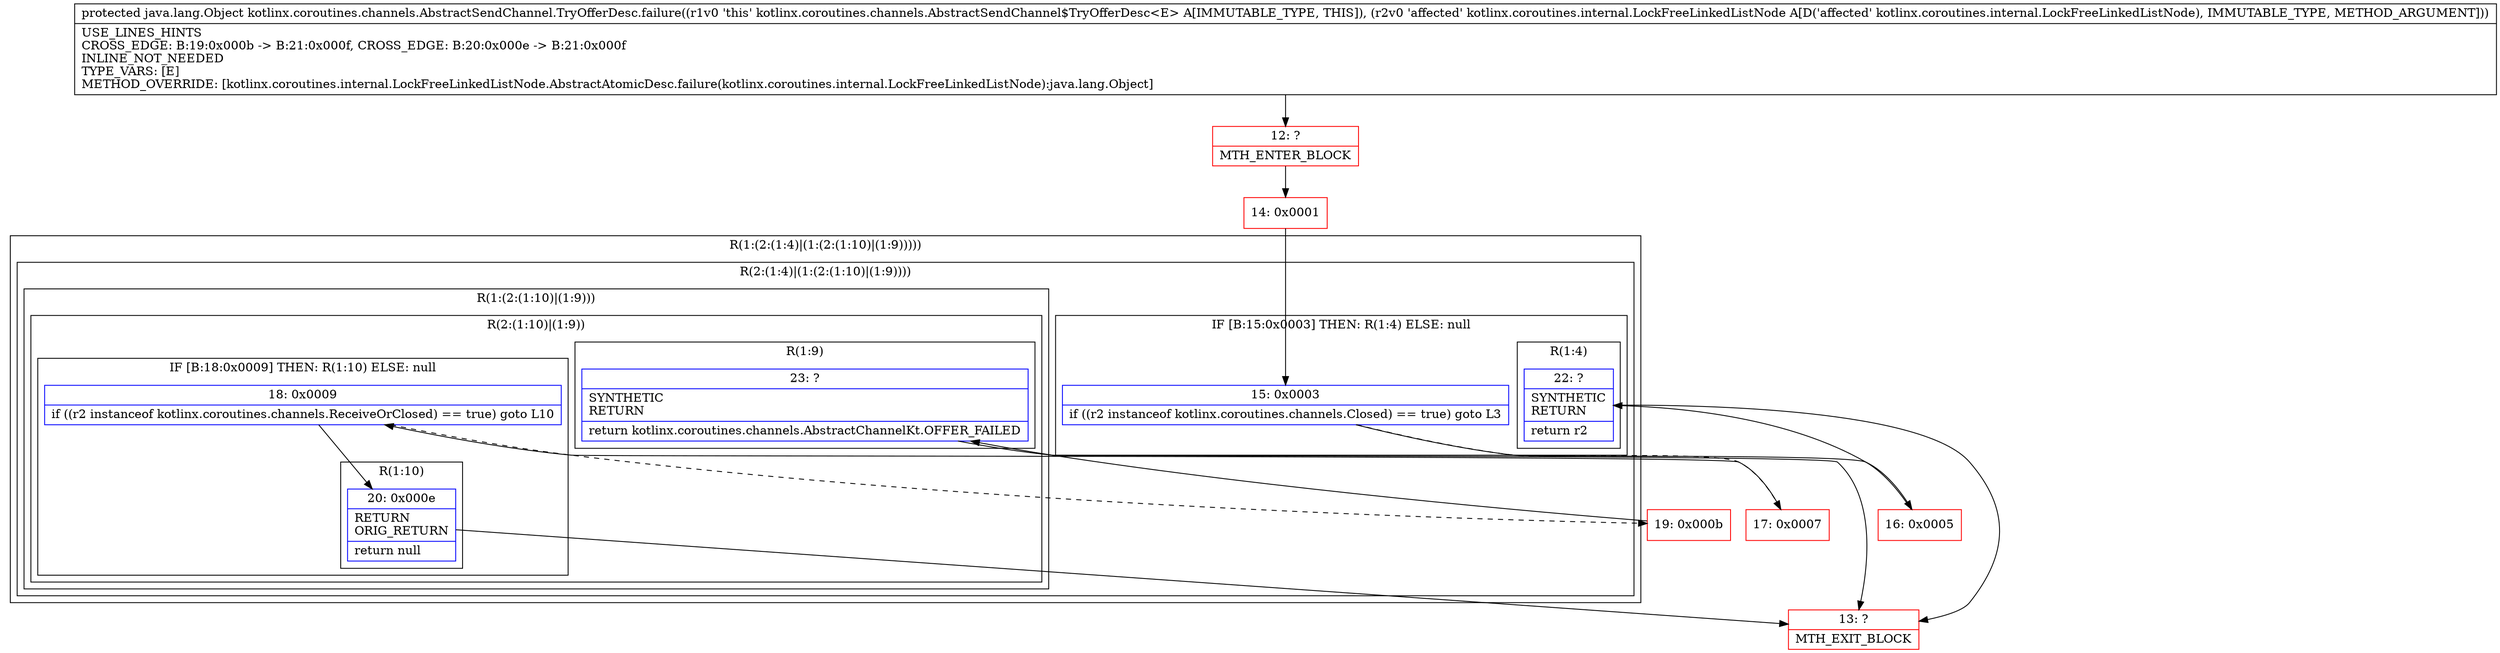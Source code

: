 digraph "CFG forkotlinx.coroutines.channels.AbstractSendChannel.TryOfferDesc.failure(Lkotlinx\/coroutines\/internal\/LockFreeLinkedListNode;)Ljava\/lang\/Object;" {
subgraph cluster_Region_2009915991 {
label = "R(1:(2:(1:4)|(1:(2:(1:10)|(1:9)))))";
node [shape=record,color=blue];
subgraph cluster_Region_1832162147 {
label = "R(2:(1:4)|(1:(2:(1:10)|(1:9))))";
node [shape=record,color=blue];
subgraph cluster_IfRegion_1415638025 {
label = "IF [B:15:0x0003] THEN: R(1:4) ELSE: null";
node [shape=record,color=blue];
Node_15 [shape=record,label="{15\:\ 0x0003|if ((r2 instanceof kotlinx.coroutines.channels.Closed) == true) goto L3\l}"];
subgraph cluster_Region_182906628 {
label = "R(1:4)";
node [shape=record,color=blue];
Node_22 [shape=record,label="{22\:\ ?|SYNTHETIC\lRETURN\l|return r2\l}"];
}
}
subgraph cluster_Region_447248981 {
label = "R(1:(2:(1:10)|(1:9)))";
node [shape=record,color=blue];
subgraph cluster_Region_1397644776 {
label = "R(2:(1:10)|(1:9))";
node [shape=record,color=blue];
subgraph cluster_IfRegion_10351404 {
label = "IF [B:18:0x0009] THEN: R(1:10) ELSE: null";
node [shape=record,color=blue];
Node_18 [shape=record,label="{18\:\ 0x0009|if ((r2 instanceof kotlinx.coroutines.channels.ReceiveOrClosed) == true) goto L10\l}"];
subgraph cluster_Region_1035907828 {
label = "R(1:10)";
node [shape=record,color=blue];
Node_20 [shape=record,label="{20\:\ 0x000e|RETURN\lORIG_RETURN\l|return null\l}"];
}
}
subgraph cluster_Region_1688018372 {
label = "R(1:9)";
node [shape=record,color=blue];
Node_23 [shape=record,label="{23\:\ ?|SYNTHETIC\lRETURN\l|return kotlinx.coroutines.channels.AbstractChannelKt.OFFER_FAILED\l}"];
}
}
}
}
}
Node_12 [shape=record,color=red,label="{12\:\ ?|MTH_ENTER_BLOCK\l}"];
Node_14 [shape=record,color=red,label="{14\:\ 0x0001}"];
Node_16 [shape=record,color=red,label="{16\:\ 0x0005}"];
Node_13 [shape=record,color=red,label="{13\:\ ?|MTH_EXIT_BLOCK\l}"];
Node_17 [shape=record,color=red,label="{17\:\ 0x0007}"];
Node_19 [shape=record,color=red,label="{19\:\ 0x000b}"];
MethodNode[shape=record,label="{protected java.lang.Object kotlinx.coroutines.channels.AbstractSendChannel.TryOfferDesc.failure((r1v0 'this' kotlinx.coroutines.channels.AbstractSendChannel$TryOfferDesc\<E\> A[IMMUTABLE_TYPE, THIS]), (r2v0 'affected' kotlinx.coroutines.internal.LockFreeLinkedListNode A[D('affected' kotlinx.coroutines.internal.LockFreeLinkedListNode), IMMUTABLE_TYPE, METHOD_ARGUMENT]))  | USE_LINES_HINTS\lCROSS_EDGE: B:19:0x000b \-\> B:21:0x000f, CROSS_EDGE: B:20:0x000e \-\> B:21:0x000f\lINLINE_NOT_NEEDED\lTYPE_VARS: [E]\lMETHOD_OVERRIDE: [kotlinx.coroutines.internal.LockFreeLinkedListNode.AbstractAtomicDesc.failure(kotlinx.coroutines.internal.LockFreeLinkedListNode):java.lang.Object]\l}"];
MethodNode -> Node_12;Node_15 -> Node_16;
Node_15 -> Node_17[style=dashed];
Node_22 -> Node_13;
Node_18 -> Node_19[style=dashed];
Node_18 -> Node_20;
Node_20 -> Node_13;
Node_23 -> Node_13;
Node_12 -> Node_14;
Node_14 -> Node_15;
Node_16 -> Node_22;
Node_17 -> Node_18;
Node_19 -> Node_23;
}

